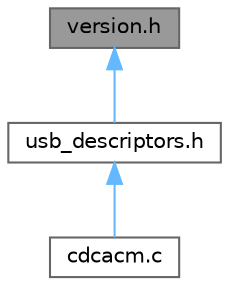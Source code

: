 digraph "version.h"
{
 // LATEX_PDF_SIZE
  bgcolor="transparent";
  edge [fontname=Helvetica,fontsize=10,labelfontname=Helvetica,labelfontsize=10];
  node [fontname=Helvetica,fontsize=10,shape=box,height=0.2,width=0.4];
  Node1 [label="version.h",height=0.2,width=0.4,color="gray40", fillcolor="grey60", style="filled", fontcolor="black",tooltip="Version of the firmware. Header file of cdcacm.c."];
  Node1 -> Node2 [dir="back",color="steelblue1",style="solid"];
  Node2 [label="usb_descriptors.h",height=0.2,width=0.4,color="grey40", fillcolor="white", style="filled",URL="$usb__descriptors_8h.html",tooltip="Defines the USB descriptors: Header file of cdcacm.c"];
  Node2 -> Node3 [dir="back",color="steelblue1",style="solid"];
  Node3 [label="cdcacm.c",height=0.2,width=0.4,color="grey40", fillcolor="white", style="filled",URL="$cdcacm_8c.html",tooltip="USB Support routines group on STM32F4 and STM32F1"];
}
